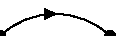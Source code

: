 verbatimtex
\documentclass[12pt]{article}

% \usepackage[mathlf,minionint]{MinionPro} \usepackage[T1]{fontenc} \usepackage{textcomp}

\begin{document}
etex

def whiteCircle(expr p, b) =
begingroup
	fill fullcircle scaled b shifted p withcolor white;
	draw fullcircle scaled b shifted p;
endgroup
enddef;

def blackCircle(expr p, b) =
begingroup
	draw p withpen pencircle scaled b;
endgroup
enddef;


% Makes arrow heads go half way.
save arrowhead;
vardef arrowhead expr p =
	save A,u; pair A,u;
	A := point 1/2length(p) of p;
	u := unitvector(direction 1/2length(p) of p);
	A -- (A - ahlength*u rotated 25) --
	(A - ahlength*u rotated -25) -- cycle
enddef;

beginfig(1)
	u := 1.4cm;
	offset := 0.2 * u;

	pair right, down;
	right := (u, 0);
	down := (0, -u);

	pair A, B, C, D, E, F, G, H;

	A := (0, 0);
	B := (0, 0) shifted right;
	C := (0, 0) shifted right shifted down;
	D := (0, 0) shifted (2*right) shifted down;
	E := (0, 0) shifted (0*right) shifted (3*down);
	F := (0, 0) shifted (2*right) shifted (3*down);
	G := (0, 0) shifted (0*right) shifted (4*down);
	H := (0, 0) shifted (1*right) shifted (4*down);

        pickup pencircle scaled 4pt;
        draw A;
        draw B;
        draw C;
        draw D;
        draw E;
        draw F;
        draw G;
        draw H;
        pickup defaultpen;

	% Got them all the wrong way! Ooops!

	drawarrow (A .. (1/2[A,B] + (0, offset)) .. B);
	drawarrow reverse(A .. (1/2[A,B] + (0, -offset)) .. B);

	drawarrow (C .. (1/2[C,D] + (0, offset)) .. D);
	drawarrow reverse(C .. (1/2[C,D] + (0, -offset)) .. D);

	drawarrow (E .. (1/2[E,F] + (0, offset)) .. F);
	drawarrow reverse(E .. (1/2[E,F] + (0, -offset)) .. F);
	
	drawarrow (G .. (1/2[G,H] + (0, offset)) .. H);
	drawarrow reverse(G .. (1/2[G,H] + (0, -offset)) .. H);
	
	drawarrow (B .. (1/2[B,H] + (offset, 0)) .. H);
	drawarrow (H .. (1/2[H,C] + (-offset, 0)) .. C);
	drawarrow (C .. (1/2[C,B] + (-offset, 0)) .. B);

	drawarrow (A .. (1/2[A,E] + (offset, 0)) .. E);
	drawarrow (E .. (1/2[E,G] + (offset, 0)) .. G);
	drawarrow (G .. (1/2[G,A] + (-offset, 0)) .. A);

	drawarrow (D .. (1/2[D,F] + (offset,0)) .. F);
	drawarrow reverse(D .. (1/2[D,F] + (-offset,0)) .. F);
endfig;

end
